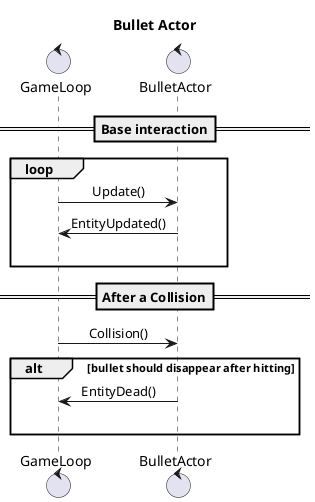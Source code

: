 @startuml
'https://plantuml.com/sequence-diagram

title Bullet Actor
control GameLoop
control BulletActor
skinparam sequenceMessageAlign center
== Base interaction==
loop
GameLoop -> BulletActor: Update()
BulletActor -> GameLoop: EntityUpdated()
|||
end
==After a Collision==
GameLoop -> BulletActor: Collision()
alt bullet should disappear after hitting
BulletActor -> GameLoop: EntityDead()
|||
end
@enduml